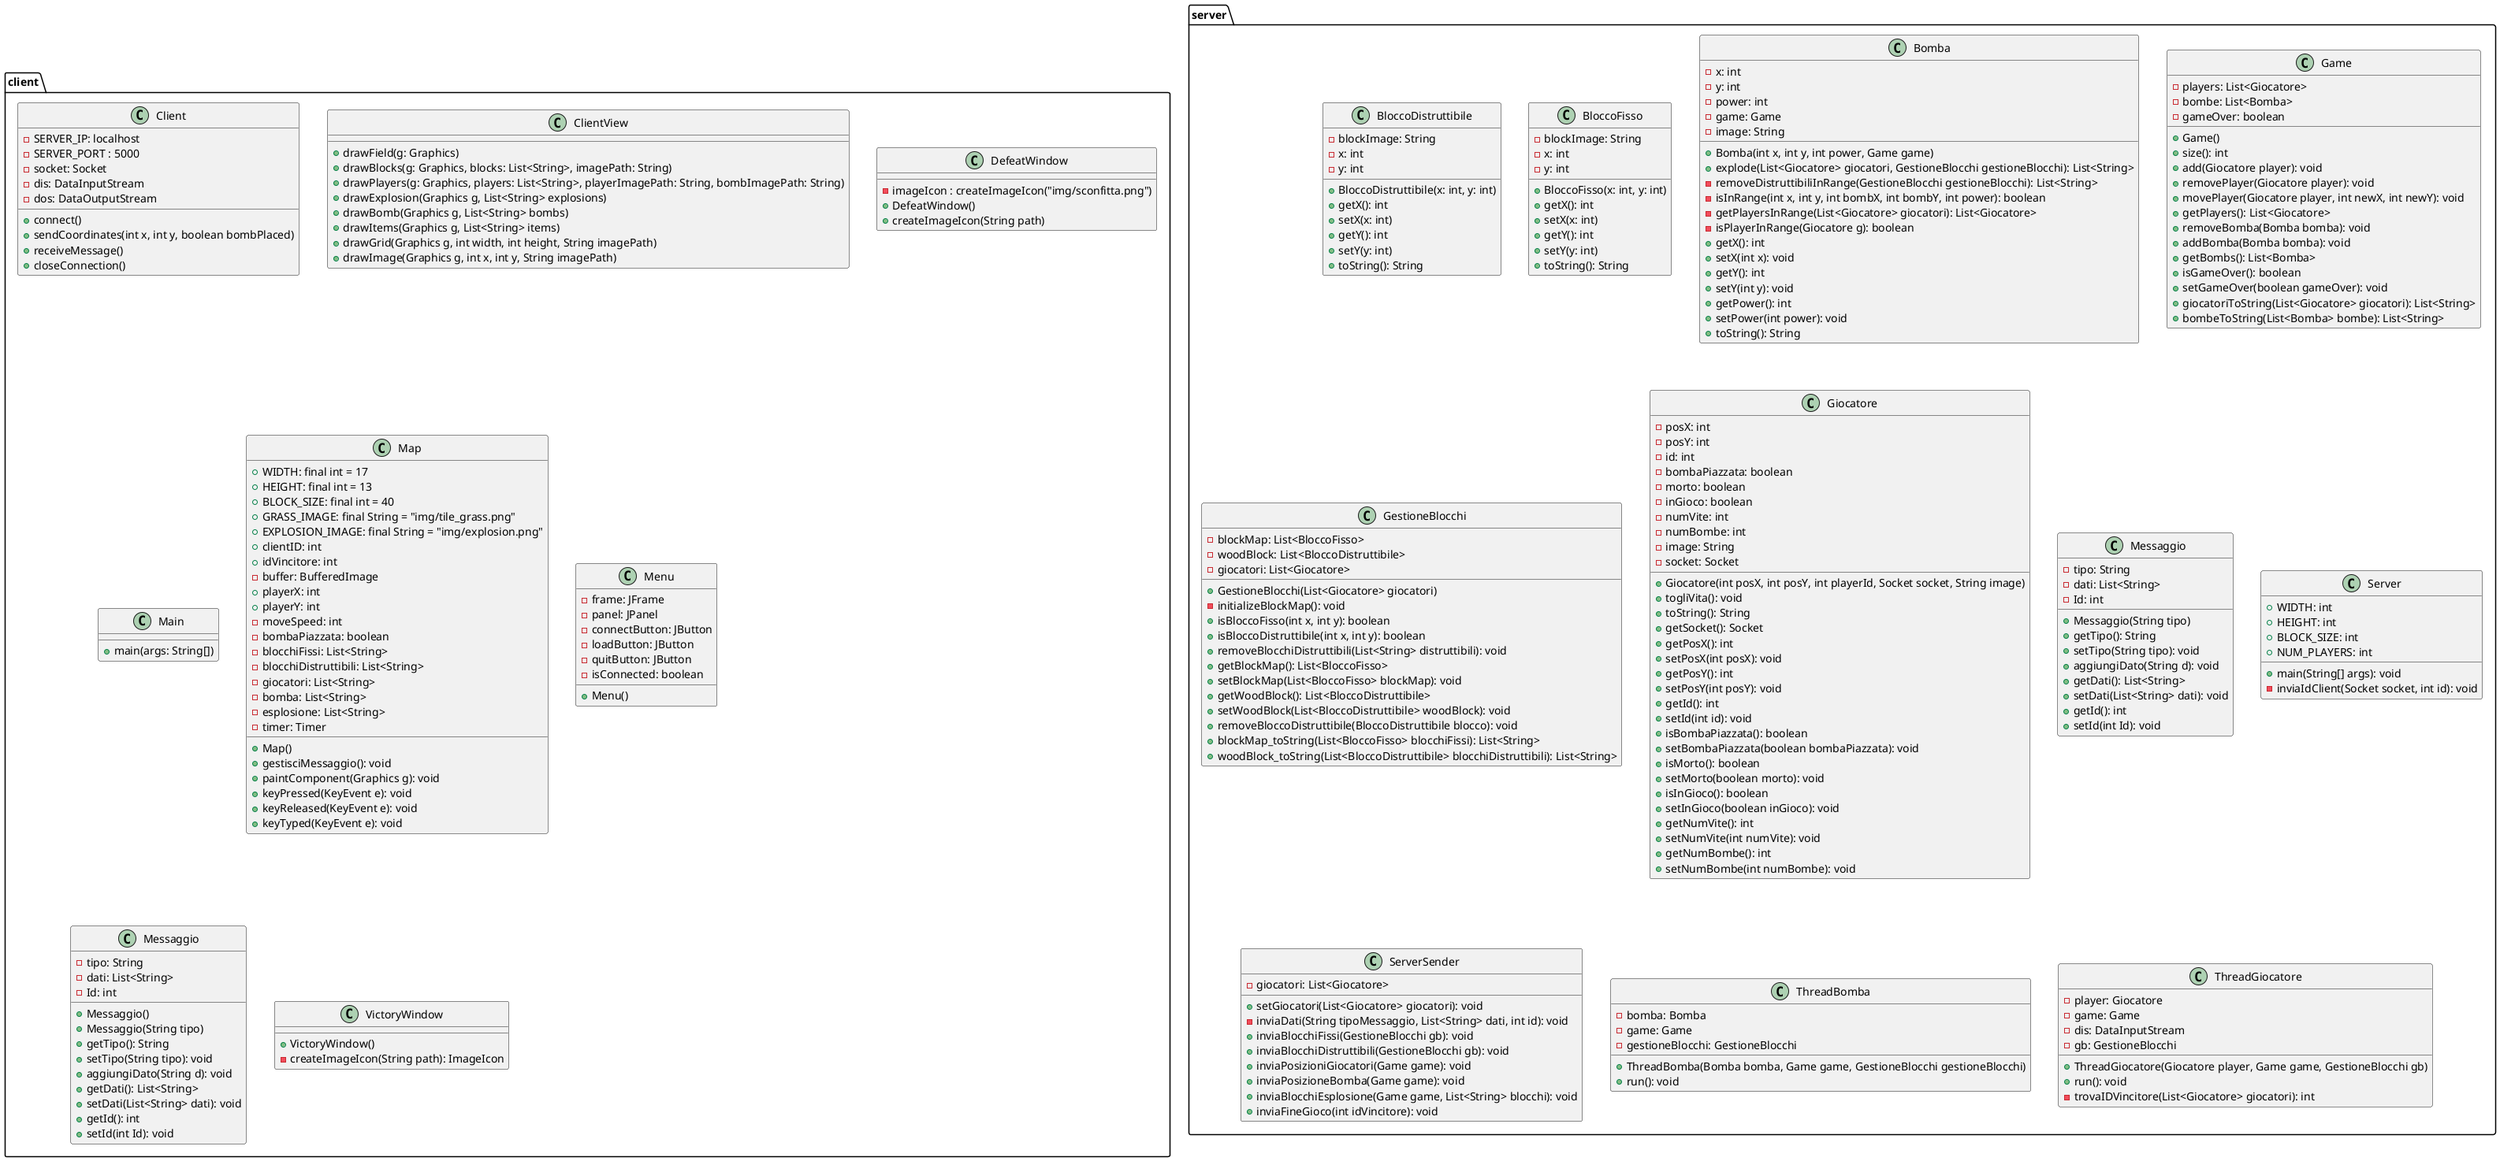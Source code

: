 @startuml
package client {
    class Client {
        - SERVER_IP: localhost
        - SERVER_PORT : 5000
        - socket: Socket
        - dis: DataInputStream
        - dos: DataOutputStream
        + connect()
        + sendCoordinates(int x, int y, boolean bombPlaced)
        + receiveMessage()
        + closeConnection()
    }

    class ClientView {
        + drawField(g: Graphics)
        + drawBlocks(g: Graphics, blocks: List<String>, imagePath: String)
        + drawPlayers(g: Graphics, players: List<String>, playerImagePath: String, bombImagePath: String)
        + drawExplosion(Graphics g, List<String> explosions)
        + drawBomb(Graphics g, List<String> bombs)
        + drawItems(Graphics g, List<String> items)
        + drawGrid(Graphics g, int width, int height, String imagePath)
        + drawImage(Graphics g, int x, int y, String imagePath)
    }

    class DefeatWindow {
        - imageIcon : createImageIcon("img/sconfitta.png")
        + DefeatWindow()
        + createImageIcon(String path)
    }

    class Main {
        + main(args: String[])
    }

    class Map {
        + WIDTH: final int = 17
        + HEIGHT: final int = 13
        + BLOCK_SIZE: final int = 40
        + GRASS_IMAGE: final String = "img/tile_grass.png"
        + EXPLOSION_IMAGE: final String = "img/explosion.png"
        + clientID: int
        + idVincitore: int
        - buffer: BufferedImage
        + playerX: int
        + playerY: int
        - moveSpeed: int
        - bombaPiazzata: boolean
        - blocchiFissi: List<String>
        - blocchiDistruttibili: List<String>
        - giocatori: List<String>
        - bomba: List<String>
        - esplosione: List<String>
        - timer: Timer
        + Map()
        + gestisciMessaggio(): void
        + paintComponent(Graphics g): void
        + keyPressed(KeyEvent e): void
        + keyReleased(KeyEvent e): void
        + keyTyped(KeyEvent e): void
    }

    class Menu {
        - frame: JFrame
        - panel: JPanel
        - connectButton: JButton
        - loadButton: JButton
        - quitButton: JButton
        - isConnected: boolean
        + Menu()
    }

    class Messaggio {
        - tipo: String
        - dati: List<String>
        - Id: int
        + Messaggio()
        + Messaggio(String tipo)
        + getTipo(): String
        + setTipo(String tipo): void
        + aggiungiDato(String d): void
        + getDati(): List<String>
        + setDati(List<String> dati): void
        + getId(): int
        + setId(int Id): void
    }
    class VictoryWindow {
        + VictoryWindow()
        - createImageIcon(String path): ImageIcon
    }
}

package server {
    class BloccoDistruttibile {
        - blockImage: String
        - x: int
        - y: int
        + BloccoDistruttibile(x: int, y: int)
        + getX(): int
        + setX(x: int)
        + getY(): int
        + setY(y: int)
        + toString(): String
    }

    class BloccoFisso {
        - blockImage: String
        - x: int
        - y: int
        + BloccoFisso(x: int, y: int)
        + getX(): int
        + setX(x: int)
        + getY(): int
        + setY(y: int)
        + toString(): String
    }

    class Bomba {
        - x: int
        - y: int
        - power: int
        - game: Game
        - image: String
        + Bomba(int x, int y, int power, Game game)
        + explode(List<Giocatore> giocatori, GestioneBlocchi gestioneBlocchi): List<String>
        - removeDistruttibiliInRange(GestioneBlocchi gestioneBlocchi): List<String>
        - isInRange(int x, int y, int bombX, int bombY, int power): boolean
        - getPlayersInRange(List<Giocatore> giocatori): List<Giocatore>
        - isPlayerInRange(Giocatore g): boolean
        + getX(): int
        + setX(int x): void
        + getY(): int
        + setY(int y): void
        + getPower(): int
        + setPower(int power): void
        + toString(): String
    }

    class Game {
    - players: List<Giocatore>
    - bombe: List<Bomba>
    - gameOver: boolean
    + Game()
    + size(): int
    + add(Giocatore player): void
    + removePlayer(Giocatore player): void
    + movePlayer(Giocatore player, int newX, int newY): void
    + getPlayers(): List<Giocatore>
    + removeBomba(Bomba bomba): void
    + addBomba(Bomba bomba): void
    + getBombs(): List<Bomba>
    + isGameOver(): boolean
    + setGameOver(boolean gameOver): void
    + giocatoriToString(List<Giocatore> giocatori): List<String>
    + bombeToString(List<Bomba> bombe): List<String>
    }

    class GestioneBlocchi {
    - blockMap: List<BloccoFisso>
    - woodBlock: List<BloccoDistruttibile>
    - giocatori: List<Giocatore>
    + GestioneBlocchi(List<Giocatore> giocatori)
    - initializeBlockMap(): void
    + isBloccoFisso(int x, int y): boolean
    + isBloccoDistruttibile(int x, int y): boolean
    + removeBlocchiDistruttibili(List<String> distruttibili): void
    + getBlockMap(): List<BloccoFisso>
    + setBlockMap(List<BloccoFisso> blockMap): void
    + getWoodBlock(): List<BloccoDistruttibile>
    + setWoodBlock(List<BloccoDistruttibile> woodBlock): void
    + removeBloccoDistruttibile(BloccoDistruttibile blocco): void
    + blockMap_toString(List<BloccoFisso> blocchiFissi): List<String>
    + woodBlock_toString(List<BloccoDistruttibile> blocchiDistruttibili): List<String>
    }

    class Giocatore {
    - posX: int
    - posY: int
    - id: int
    - bombaPiazzata: boolean
    - morto: boolean
    - inGioco: boolean
    - numVite: int
    - numBombe: int
    - image: String
    - socket: Socket
    + Giocatore(int posX, int posY, int playerId, Socket socket, String image)
    + togliVita(): void
    + toString(): String
    + getSocket(): Socket
    + getPosX(): int
    + setPosX(int posX): void
    + getPosY(): int
    + setPosY(int posY): void
    + getId(): int
    + setId(int id): void
    + isBombaPiazzata(): boolean
    + setBombaPiazzata(boolean bombaPiazzata): void
    + isMorto(): boolean
    + setMorto(boolean morto): void
    + isInGioco(): boolean
    + setInGioco(boolean inGioco): void
    + getNumVite(): int
    + setNumVite(int numVite): void
    + getNumBombe(): int
    + setNumBombe(int numBombe): void
    }

    class Messaggio {
    - tipo: String
    - dati: List<String>
    - Id: int
    + Messaggio(String tipo)
    + getTipo(): String
    + setTipo(String tipo): void
    + aggiungiDato(String d): void
    + getDati(): List<String>
    + setDati(List<String> dati): void
    + getId(): int
    + setId(int Id): void
    }

    class Server {
    + WIDTH: int
    + HEIGHT: int
    + BLOCK_SIZE: int
    + NUM_PLAYERS: int
    + main(String[] args): void
    - inviaIdClient(Socket socket, int id): void
    }

    class ServerSender {
    - giocatori: List<Giocatore>
    + setGiocatori(List<Giocatore> giocatori): void
    - inviaDati(String tipoMessaggio, List<String> dati, int id): void
    + inviaBlocchiFissi(GestioneBlocchi gb): void
    + inviaBlocchiDistruttibili(GestioneBlocchi gb): void
    + inviaPosizioniGiocatori(Game game): void
    + inviaPosizioneBomba(Game game): void
    + inviaBlocchiEsplosione(Game game, List<String> blocchi): void
    + inviaFineGioco(int idVincitore): void
    }

    class ThreadBomba {
    - bomba: Bomba
    - game: Game
    - gestioneBlocchi: GestioneBlocchi
    + ThreadBomba(Bomba bomba, Game game, GestioneBlocchi gestioneBlocchi)
    + run(): void
    }

    class ThreadGiocatore {
    - player: Giocatore
    - game: Game
    - dis: DataInputStream
    - gb: GestioneBlocchi
    + ThreadGiocatore(Giocatore player, Game game, GestioneBlocchi gb)
    + run(): void
    - trovaIDVincitore(List<Giocatore> giocatori): int
    }
}

